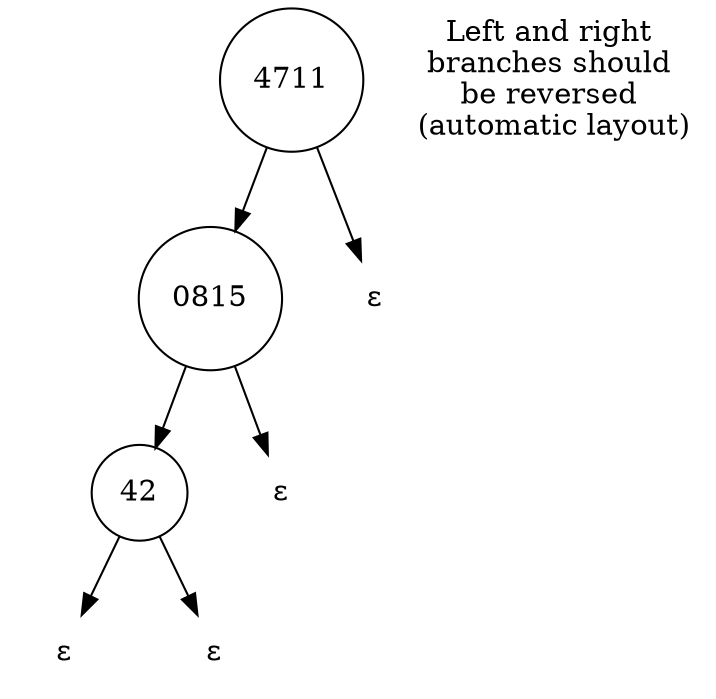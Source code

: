 digraph {
    //Node Empty 4711 (Node Empty 0815 (Node Empty 42 Empty))
    A [shape=circle, label="4711"]
    B [shape=circle, label="0815"]
    C [shape=circle, label="42"]
    AE1 [shape=none, label="&epsilon;"]
    BE1 [shape=none, label="&epsilon;"]
    CE1 [shape=none, label="&epsilon;"]
    CE2 [shape=none, label="&epsilon;"]
    D [shape=none, label="Left and right \nbranches should \nbe reversed \n(automatic layout)"]

    A -> AE1
    A -> B
    B -> BE1
    B -> C
    C -> CE1
    C -> CE2
}